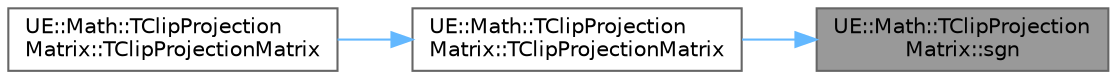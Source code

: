 digraph "UE::Math::TClipProjectionMatrix::sgn"
{
 // INTERACTIVE_SVG=YES
 // LATEX_PDF_SIZE
  bgcolor="transparent";
  edge [fontname=Helvetica,fontsize=10,labelfontname=Helvetica,labelfontsize=10];
  node [fontname=Helvetica,fontsize=10,shape=box,height=0.2,width=0.4];
  rankdir="RL";
  Node1 [id="Node000001",label="UE::Math::TClipProjection\lMatrix::sgn",height=0.2,width=0.4,color="gray40", fillcolor="grey60", style="filled", fontcolor="black",tooltip="return sign of a number"];
  Node1 -> Node2 [id="edge1_Node000001_Node000002",dir="back",color="steelblue1",style="solid",tooltip=" "];
  Node2 [id="Node000002",label="UE::Math::TClipProjection\lMatrix::TClipProjectionMatrix",height=0.2,width=0.4,color="grey40", fillcolor="white", style="filled",URL="$d0/d51/structUE_1_1Math_1_1TClipProjectionMatrix.html#af8f8d47169252ac7d61e476fb3beb651",tooltip="Constructor."];
  Node2 -> Node3 [id="edge2_Node000002_Node000003",dir="back",color="steelblue1",style="solid",tooltip=" "];
  Node3 [id="Node000003",label="UE::Math::TClipProjection\lMatrix::TClipProjectionMatrix",height=0.2,width=0.4,color="grey40", fillcolor="white", style="filled",URL="$d0/d51/structUE_1_1Math_1_1TClipProjectionMatrix.html#ac2ba4c43967d82af5487bf499724f2ed",tooltip=" "];
}
